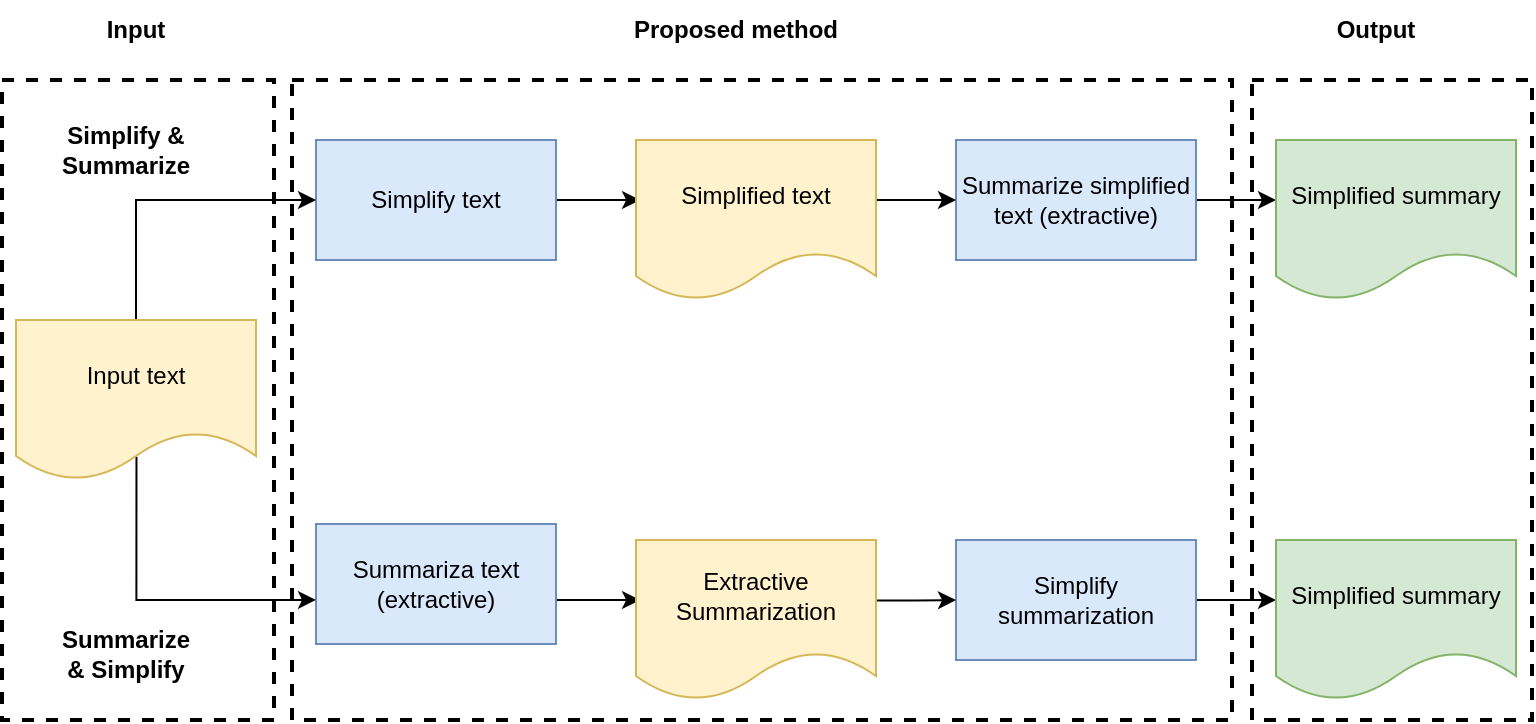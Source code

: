 <mxfile version="18.0.5" type="github">
  <diagram id="le1GQr9fSLHFNYy8nbuf" name="Page-1">
    <mxGraphModel dx="490" dy="267" grid="1" gridSize="10" guides="1" tooltips="1" connect="1" arrows="1" fold="1" page="1" pageScale="1" pageWidth="850" pageHeight="1100" math="0" shadow="0">
      <root>
        <mxCell id="0" />
        <mxCell id="1" parent="0" />
        <mxCell id="Hkj7vmBEc5s1comycsSw-6" value="" style="edgeStyle=orthogonalEdgeStyle;rounded=0;orthogonalLoop=1;jettySize=auto;html=1;entryX=0.017;entryY=0.375;entryDx=0;entryDy=0;entryPerimeter=0;" parent="1" source="Hkj7vmBEc5s1comycsSw-3" target="Hkj7vmBEc5s1comycsSw-7" edge="1">
          <mxGeometry relative="1" as="geometry">
            <mxPoint x="340" y="300" as="targetPoint" />
          </mxGeometry>
        </mxCell>
        <mxCell id="Hkj7vmBEc5s1comycsSw-3" value="Simplify text" style="whiteSpace=wrap;html=1;rounded=0;fillColor=#dae8fc;strokeColor=#6c8ebf;" parent="1" vertex="1">
          <mxGeometry x="198" y="270" width="120" height="60" as="geometry" />
        </mxCell>
        <mxCell id="Hkj7vmBEc5s1comycsSw-10" value="" style="edgeStyle=orthogonalEdgeStyle;rounded=0;orthogonalLoop=1;jettySize=auto;html=1;" parent="1" source="Hkj7vmBEc5s1comycsSw-5" target="Hkj7vmBEc5s1comycsSw-9" edge="1">
          <mxGeometry relative="1" as="geometry">
            <Array as="points">
              <mxPoint x="658" y="300" />
              <mxPoint x="658" y="300" />
            </Array>
          </mxGeometry>
        </mxCell>
        <mxCell id="Hkj7vmBEc5s1comycsSw-5" value="Summarize simplified text (extractive)" style="whiteSpace=wrap;html=1;rounded=0;fillColor=#dae8fc;strokeColor=#6c8ebf;" parent="1" vertex="1">
          <mxGeometry x="518" y="270" width="120" height="60" as="geometry" />
        </mxCell>
        <mxCell id="Hkj7vmBEc5s1comycsSw-8" value="" style="edgeStyle=orthogonalEdgeStyle;rounded=0;orthogonalLoop=1;jettySize=auto;html=1;exitX=1;exitY=0.375;exitDx=0;exitDy=0;exitPerimeter=0;" parent="1" source="Hkj7vmBEc5s1comycsSw-7" target="Hkj7vmBEc5s1comycsSw-5" edge="1">
          <mxGeometry relative="1" as="geometry">
            <Array as="points" />
          </mxGeometry>
        </mxCell>
        <mxCell id="Hkj7vmBEc5s1comycsSw-7" value="Simplified text" style="shape=document;whiteSpace=wrap;html=1;boundedLbl=1;fillColor=#fff2cc;strokeColor=#d6b656;" parent="1" vertex="1">
          <mxGeometry x="358" y="270" width="120" height="80" as="geometry" />
        </mxCell>
        <mxCell id="Hkj7vmBEc5s1comycsSw-9" value="Simplified summary" style="shape=document;whiteSpace=wrap;html=1;boundedLbl=1;rounded=0;fillColor=#d5e8d4;strokeColor=#82b366;" parent="1" vertex="1">
          <mxGeometry x="678" y="270" width="120" height="80" as="geometry" />
        </mxCell>
        <mxCell id="Hkj7vmBEc5s1comycsSw-18" value="" style="edgeStyle=orthogonalEdgeStyle;rounded=0;orthogonalLoop=1;jettySize=auto;html=1;entryX=0.017;entryY=0.375;entryDx=0;entryDy=0;entryPerimeter=0;" parent="1" source="Hkj7vmBEc5s1comycsSw-19" target="Hkj7vmBEc5s1comycsSw-23" edge="1">
          <mxGeometry relative="1" as="geometry">
            <mxPoint x="340" y="500" as="targetPoint" />
            <Array as="points">
              <mxPoint x="338" y="500" />
              <mxPoint x="338" y="500" />
            </Array>
          </mxGeometry>
        </mxCell>
        <mxCell id="Hkj7vmBEc5s1comycsSw-19" value="Summariza text (extractive)" style="whiteSpace=wrap;html=1;rounded=0;fillColor=#dae8fc;strokeColor=#6c8ebf;" parent="1" vertex="1">
          <mxGeometry x="198" y="462" width="120" height="60" as="geometry" />
        </mxCell>
        <mxCell id="Hkj7vmBEc5s1comycsSw-20" value="" style="edgeStyle=orthogonalEdgeStyle;rounded=0;orthogonalLoop=1;jettySize=auto;html=1;" parent="1" source="Hkj7vmBEc5s1comycsSw-21" target="Hkj7vmBEc5s1comycsSw-24" edge="1">
          <mxGeometry relative="1" as="geometry">
            <Array as="points">
              <mxPoint x="658" y="500" />
              <mxPoint x="658" y="500" />
            </Array>
          </mxGeometry>
        </mxCell>
        <mxCell id="Hkj7vmBEc5s1comycsSw-21" value="Simplify summarization" style="whiteSpace=wrap;html=1;rounded=0;fillColor=#dae8fc;strokeColor=#6c8ebf;" parent="1" vertex="1">
          <mxGeometry x="518" y="470" width="120" height="60" as="geometry" />
        </mxCell>
        <mxCell id="Hkj7vmBEc5s1comycsSw-22" value="" style="edgeStyle=orthogonalEdgeStyle;rounded=0;orthogonalLoop=1;jettySize=auto;html=1;exitX=1.001;exitY=0.378;exitDx=0;exitDy=0;exitPerimeter=0;" parent="1" source="Hkj7vmBEc5s1comycsSw-23" target="Hkj7vmBEc5s1comycsSw-21" edge="1">
          <mxGeometry relative="1" as="geometry">
            <Array as="points" />
          </mxGeometry>
        </mxCell>
        <mxCell id="Hkj7vmBEc5s1comycsSw-23" value="Extractive Summarization" style="shape=document;whiteSpace=wrap;html=1;boundedLbl=1;fillColor=#fff2cc;strokeColor=#d6b656;" parent="1" vertex="1">
          <mxGeometry x="358" y="470" width="120" height="80" as="geometry" />
        </mxCell>
        <mxCell id="Hkj7vmBEc5s1comycsSw-24" value="Simplified summary" style="shape=document;whiteSpace=wrap;html=1;boundedLbl=1;rounded=0;fillColor=#d5e8d4;strokeColor=#82b366;" parent="1" vertex="1">
          <mxGeometry x="678" y="470" width="120" height="80" as="geometry" />
        </mxCell>
        <mxCell id="Hkj7vmBEc5s1comycsSw-26" value="&lt;b&gt;Simplify &amp;amp; Summarize&lt;/b&gt;" style="text;html=1;strokeColor=none;fillColor=none;align=center;verticalAlign=middle;whiteSpace=wrap;rounded=0;" parent="1" vertex="1">
          <mxGeometry x="48" y="260" width="110" height="30" as="geometry" />
        </mxCell>
        <mxCell id="Hkj7vmBEc5s1comycsSw-28" value="&lt;b&gt;Summarize &amp;amp;&amp;nbsp;&lt;/b&gt;&lt;b&gt;Simplify&lt;/b&gt;" style="text;html=1;strokeColor=none;fillColor=none;align=center;verticalAlign=middle;whiteSpace=wrap;rounded=0;" parent="1" vertex="1">
          <mxGeometry x="48" y="512" width="110" height="30" as="geometry" />
        </mxCell>
        <mxCell id="Hkj7vmBEc5s1comycsSw-34" style="edgeStyle=orthogonalEdgeStyle;rounded=0;orthogonalLoop=1;jettySize=auto;html=1;exitX=0.5;exitY=0;exitDx=0;exitDy=0;entryX=0;entryY=0.5;entryDx=0;entryDy=0;" parent="1" source="Hkj7vmBEc5s1comycsSw-30" target="Hkj7vmBEc5s1comycsSw-3" edge="1">
          <mxGeometry relative="1" as="geometry" />
        </mxCell>
        <mxCell id="Hkj7vmBEc5s1comycsSw-35" style="edgeStyle=orthogonalEdgeStyle;rounded=0;orthogonalLoop=1;jettySize=auto;html=1;entryX=0;entryY=0.633;entryDx=0;entryDy=0;entryPerimeter=0;exitX=0.502;exitY=0.855;exitDx=0;exitDy=0;exitPerimeter=0;" parent="1" source="Hkj7vmBEc5s1comycsSw-30" target="Hkj7vmBEc5s1comycsSw-19" edge="1">
          <mxGeometry relative="1" as="geometry">
            <Array as="points">
              <mxPoint x="108" y="500" />
            </Array>
          </mxGeometry>
        </mxCell>
        <mxCell id="Hkj7vmBEc5s1comycsSw-30" value="Input text" style="shape=document;whiteSpace=wrap;html=1;boundedLbl=1;rounded=0;fillColor=#fff2cc;strokeColor=#d6b656;" parent="1" vertex="1">
          <mxGeometry x="48" y="360" width="120" height="80" as="geometry" />
        </mxCell>
        <mxCell id="Hkj7vmBEc5s1comycsSw-36" value="" style="rounded=0;whiteSpace=wrap;html=1;dashed=1;fillColor=none;strokeWidth=2;" parent="1" vertex="1">
          <mxGeometry x="41" y="240" width="136" height="320" as="geometry" />
        </mxCell>
        <mxCell id="Hkj7vmBEc5s1comycsSw-37" value="" style="rounded=0;whiteSpace=wrap;html=1;dashed=1;fillColor=none;strokeWidth=2;" parent="1" vertex="1">
          <mxGeometry x="186" y="240" width="470" height="320" as="geometry" />
        </mxCell>
        <mxCell id="Hkj7vmBEc5s1comycsSw-38" value="" style="rounded=0;whiteSpace=wrap;html=1;dashed=1;fillColor=none;strokeWidth=2;" parent="1" vertex="1">
          <mxGeometry x="666" y="240" width="140" height="320" as="geometry" />
        </mxCell>
        <mxCell id="Hkj7vmBEc5s1comycsSw-39" value="&lt;b&gt;Input&lt;/b&gt;" style="text;html=1;strokeColor=none;fillColor=none;align=center;verticalAlign=middle;whiteSpace=wrap;rounded=0;dashed=1;" parent="1" vertex="1">
          <mxGeometry x="78" y="200" width="60" height="30" as="geometry" />
        </mxCell>
        <mxCell id="Hkj7vmBEc5s1comycsSw-40" value="&lt;b&gt;Proposed method&lt;/b&gt;" style="text;html=1;strokeColor=none;fillColor=none;align=center;verticalAlign=middle;whiteSpace=wrap;rounded=0;dashed=1;" parent="1" vertex="1">
          <mxGeometry x="328" y="200" width="160" height="30" as="geometry" />
        </mxCell>
        <mxCell id="Hkj7vmBEc5s1comycsSw-41" value="&lt;b&gt;Output&lt;/b&gt;" style="text;html=1;strokeColor=none;fillColor=none;align=center;verticalAlign=middle;whiteSpace=wrap;rounded=0;dashed=1;" parent="1" vertex="1">
          <mxGeometry x="698" y="200" width="60" height="30" as="geometry" />
        </mxCell>
      </root>
    </mxGraphModel>
  </diagram>
</mxfile>

